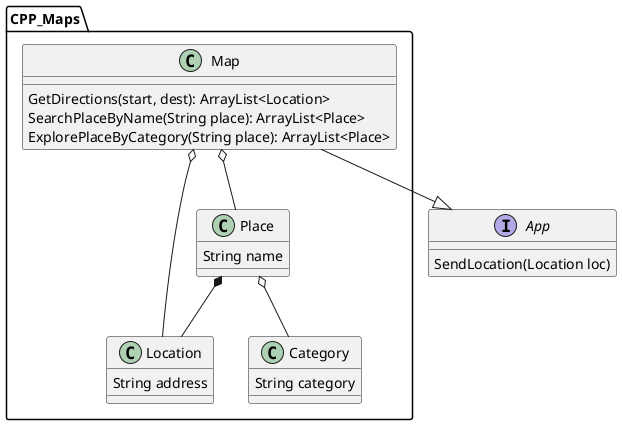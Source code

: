 @startuml
package CPP_Maps {
    class Map {
    GetDirections(start, dest): ArrayList<Location>
    SearchPlaceByName(String place): ArrayList<Place>
    ExplorePlaceByCategory(String place): ArrayList<Place>
    }

    class Location {
    String address
    }

    class Place {
    String name
    }

    class Category {
    String category
    }

    Place o-- Category
    Place *-- Location
    Map o-- Place
    Map o-- Location

}

interface App {
SendLocation(Location loc)
}

CPP_Maps.Map --|> App

@enduml

